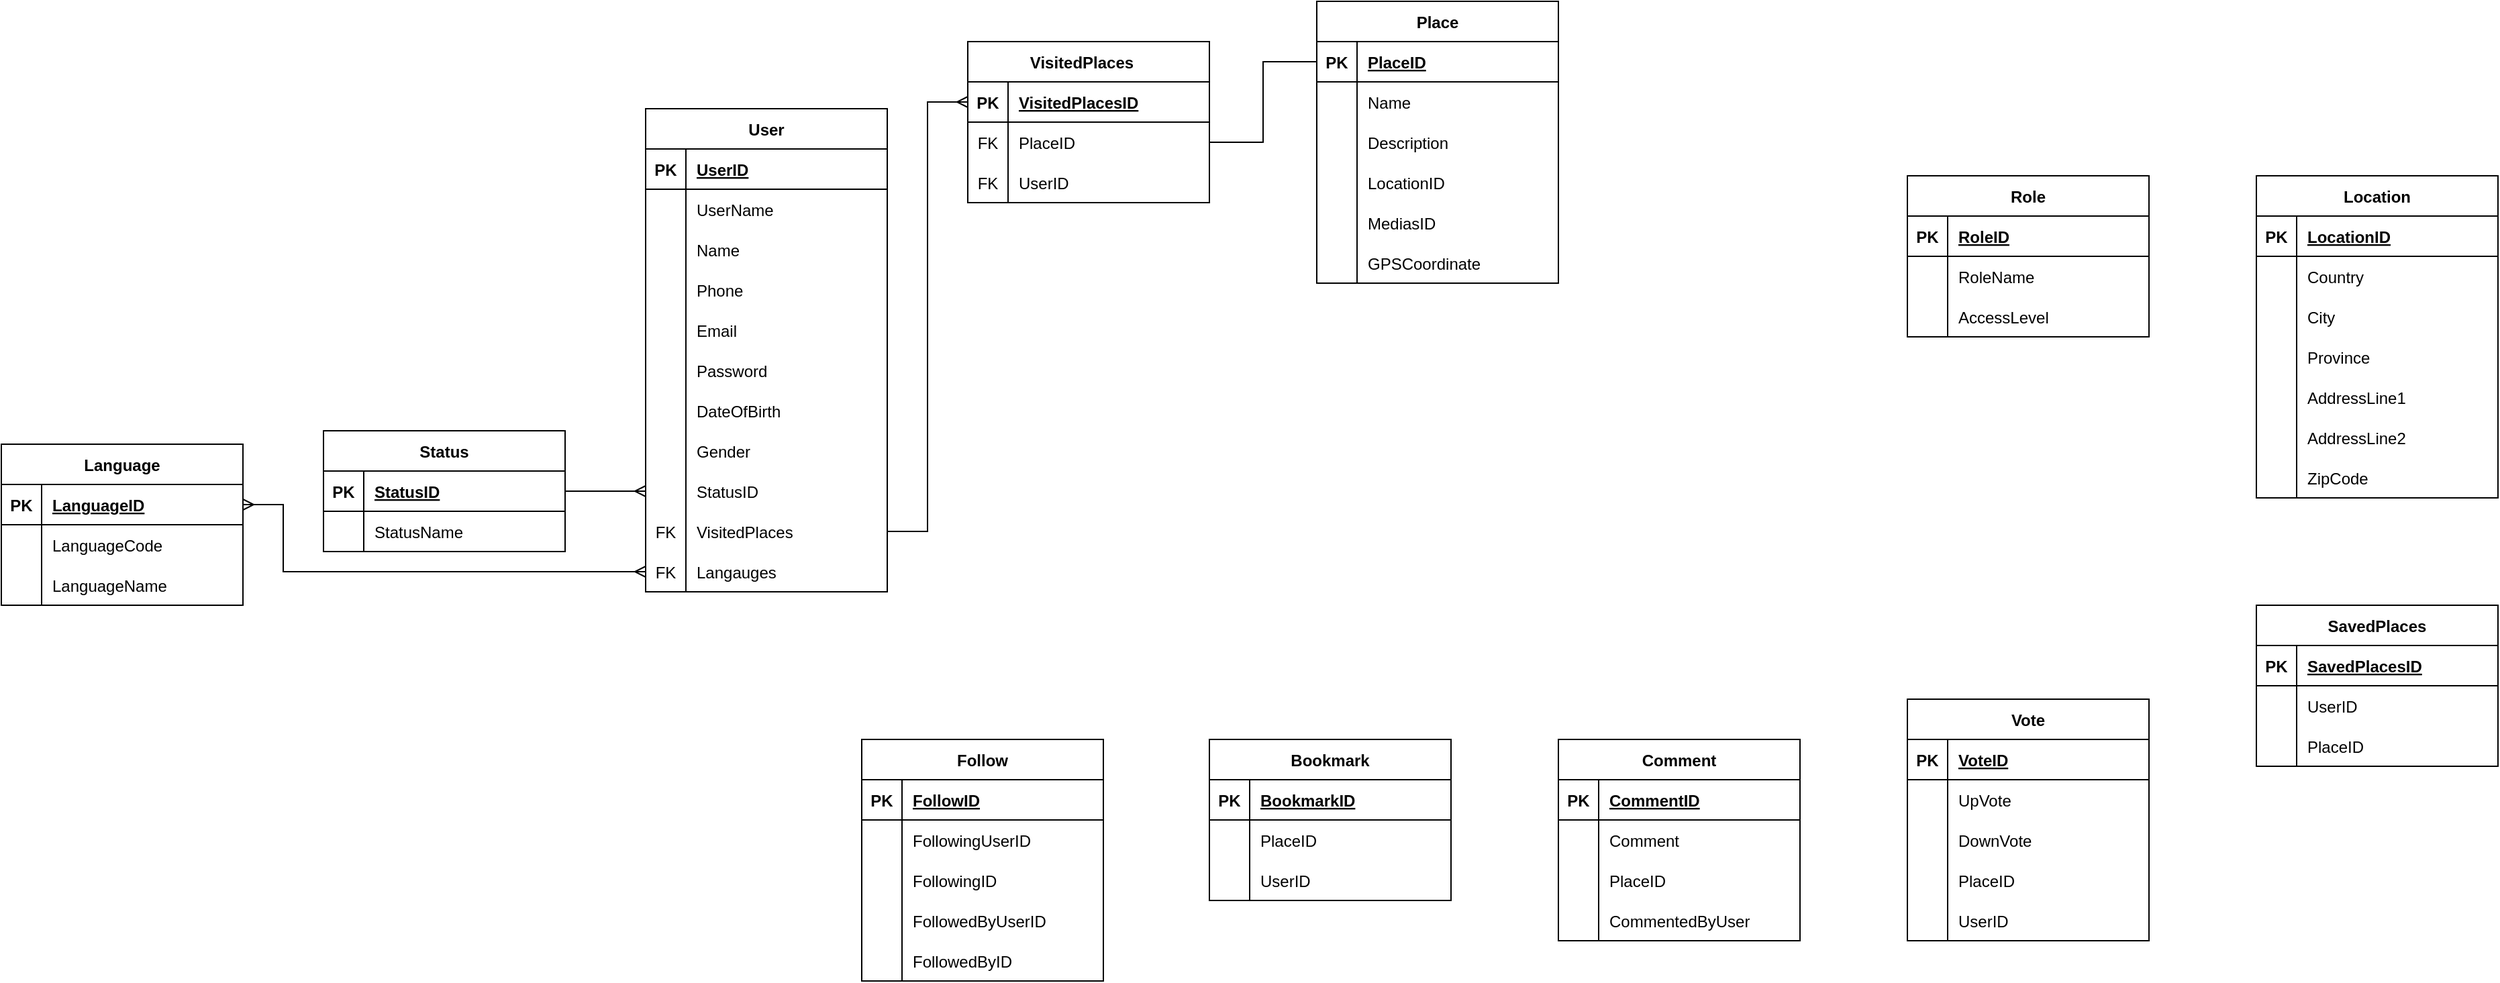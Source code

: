 <mxfile version="20.8.4" type="github">
  <diagram name="Page-1" id="e56a1550-8fbb-45ad-956c-1786394a9013">
    <mxGraphModel dx="2139" dy="560" grid="1" gridSize="10" guides="1" tooltips="1" connect="1" arrows="1" fold="1" page="1" pageScale="1" pageWidth="1100" pageHeight="850" background="none" math="0" shadow="0">
      <root>
        <mxCell id="0" />
        <mxCell id="1" parent="0" />
        <mxCell id="iYzOGzQuecgXjfaDaGVv-1" value="User" style="shape=table;startSize=30;container=1;collapsible=1;childLayout=tableLayout;fixedRows=1;rowLines=0;fontStyle=1;align=center;resizeLast=1;" vertex="1" parent="1">
          <mxGeometry x="-290" y="240" width="180" height="360" as="geometry" />
        </mxCell>
        <mxCell id="iYzOGzQuecgXjfaDaGVv-2" value="" style="shape=tableRow;horizontal=0;startSize=0;swimlaneHead=0;swimlaneBody=0;fillColor=none;collapsible=0;dropTarget=0;points=[[0,0.5],[1,0.5]];portConstraint=eastwest;top=0;left=0;right=0;bottom=1;" vertex="1" parent="iYzOGzQuecgXjfaDaGVv-1">
          <mxGeometry y="30" width="180" height="30" as="geometry" />
        </mxCell>
        <mxCell id="iYzOGzQuecgXjfaDaGVv-3" value="PK" style="shape=partialRectangle;connectable=0;fillColor=none;top=0;left=0;bottom=0;right=0;fontStyle=1;overflow=hidden;" vertex="1" parent="iYzOGzQuecgXjfaDaGVv-2">
          <mxGeometry width="30" height="30" as="geometry">
            <mxRectangle width="30" height="30" as="alternateBounds" />
          </mxGeometry>
        </mxCell>
        <mxCell id="iYzOGzQuecgXjfaDaGVv-4" value="UserID" style="shape=partialRectangle;connectable=0;fillColor=none;top=0;left=0;bottom=0;right=0;align=left;spacingLeft=6;fontStyle=5;overflow=hidden;" vertex="1" parent="iYzOGzQuecgXjfaDaGVv-2">
          <mxGeometry x="30" width="150" height="30" as="geometry">
            <mxRectangle width="150" height="30" as="alternateBounds" />
          </mxGeometry>
        </mxCell>
        <mxCell id="iYzOGzQuecgXjfaDaGVv-5" value="" style="shape=tableRow;horizontal=0;startSize=0;swimlaneHead=0;swimlaneBody=0;fillColor=none;collapsible=0;dropTarget=0;points=[[0,0.5],[1,0.5]];portConstraint=eastwest;top=0;left=0;right=0;bottom=0;" vertex="1" parent="iYzOGzQuecgXjfaDaGVv-1">
          <mxGeometry y="60" width="180" height="30" as="geometry" />
        </mxCell>
        <mxCell id="iYzOGzQuecgXjfaDaGVv-6" value="" style="shape=partialRectangle;connectable=0;fillColor=none;top=0;left=0;bottom=0;right=0;editable=1;overflow=hidden;" vertex="1" parent="iYzOGzQuecgXjfaDaGVv-5">
          <mxGeometry width="30" height="30" as="geometry">
            <mxRectangle width="30" height="30" as="alternateBounds" />
          </mxGeometry>
        </mxCell>
        <mxCell id="iYzOGzQuecgXjfaDaGVv-7" value="UserName" style="shape=partialRectangle;connectable=0;fillColor=none;top=0;left=0;bottom=0;right=0;align=left;spacingLeft=6;overflow=hidden;" vertex="1" parent="iYzOGzQuecgXjfaDaGVv-5">
          <mxGeometry x="30" width="150" height="30" as="geometry">
            <mxRectangle width="150" height="30" as="alternateBounds" />
          </mxGeometry>
        </mxCell>
        <mxCell id="iYzOGzQuecgXjfaDaGVv-8" value="" style="shape=tableRow;horizontal=0;startSize=0;swimlaneHead=0;swimlaneBody=0;fillColor=none;collapsible=0;dropTarget=0;points=[[0,0.5],[1,0.5]];portConstraint=eastwest;top=0;left=0;right=0;bottom=0;" vertex="1" parent="iYzOGzQuecgXjfaDaGVv-1">
          <mxGeometry y="90" width="180" height="30" as="geometry" />
        </mxCell>
        <mxCell id="iYzOGzQuecgXjfaDaGVv-9" value="" style="shape=partialRectangle;connectable=0;fillColor=none;top=0;left=0;bottom=0;right=0;editable=1;overflow=hidden;" vertex="1" parent="iYzOGzQuecgXjfaDaGVv-8">
          <mxGeometry width="30" height="30" as="geometry">
            <mxRectangle width="30" height="30" as="alternateBounds" />
          </mxGeometry>
        </mxCell>
        <mxCell id="iYzOGzQuecgXjfaDaGVv-10" value="Name" style="shape=partialRectangle;connectable=0;fillColor=none;top=0;left=0;bottom=0;right=0;align=left;spacingLeft=6;overflow=hidden;" vertex="1" parent="iYzOGzQuecgXjfaDaGVv-8">
          <mxGeometry x="30" width="150" height="30" as="geometry">
            <mxRectangle width="150" height="30" as="alternateBounds" />
          </mxGeometry>
        </mxCell>
        <mxCell id="iYzOGzQuecgXjfaDaGVv-11" value="" style="shape=tableRow;horizontal=0;startSize=0;swimlaneHead=0;swimlaneBody=0;fillColor=none;collapsible=0;dropTarget=0;points=[[0,0.5],[1,0.5]];portConstraint=eastwest;top=0;left=0;right=0;bottom=0;" vertex="1" parent="iYzOGzQuecgXjfaDaGVv-1">
          <mxGeometry y="120" width="180" height="30" as="geometry" />
        </mxCell>
        <mxCell id="iYzOGzQuecgXjfaDaGVv-12" value="" style="shape=partialRectangle;connectable=0;fillColor=none;top=0;left=0;bottom=0;right=0;editable=1;overflow=hidden;" vertex="1" parent="iYzOGzQuecgXjfaDaGVv-11">
          <mxGeometry width="30" height="30" as="geometry">
            <mxRectangle width="30" height="30" as="alternateBounds" />
          </mxGeometry>
        </mxCell>
        <mxCell id="iYzOGzQuecgXjfaDaGVv-13" value="Phone" style="shape=partialRectangle;connectable=0;fillColor=none;top=0;left=0;bottom=0;right=0;align=left;spacingLeft=6;overflow=hidden;" vertex="1" parent="iYzOGzQuecgXjfaDaGVv-11">
          <mxGeometry x="30" width="150" height="30" as="geometry">
            <mxRectangle width="150" height="30" as="alternateBounds" />
          </mxGeometry>
        </mxCell>
        <mxCell id="iYzOGzQuecgXjfaDaGVv-28" value="" style="shape=tableRow;horizontal=0;startSize=0;swimlaneHead=0;swimlaneBody=0;fillColor=none;collapsible=0;dropTarget=0;points=[[0,0.5],[1,0.5]];portConstraint=eastwest;top=0;left=0;right=0;bottom=0;" vertex="1" parent="iYzOGzQuecgXjfaDaGVv-1">
          <mxGeometry y="150" width="180" height="30" as="geometry" />
        </mxCell>
        <mxCell id="iYzOGzQuecgXjfaDaGVv-29" value="" style="shape=partialRectangle;connectable=0;fillColor=none;top=0;left=0;bottom=0;right=0;editable=1;overflow=hidden;" vertex="1" parent="iYzOGzQuecgXjfaDaGVv-28">
          <mxGeometry width="30" height="30" as="geometry">
            <mxRectangle width="30" height="30" as="alternateBounds" />
          </mxGeometry>
        </mxCell>
        <mxCell id="iYzOGzQuecgXjfaDaGVv-30" value="Email" style="shape=partialRectangle;connectable=0;fillColor=none;top=0;left=0;bottom=0;right=0;align=left;spacingLeft=6;overflow=hidden;" vertex="1" parent="iYzOGzQuecgXjfaDaGVv-28">
          <mxGeometry x="30" width="150" height="30" as="geometry">
            <mxRectangle width="150" height="30" as="alternateBounds" />
          </mxGeometry>
        </mxCell>
        <mxCell id="iYzOGzQuecgXjfaDaGVv-31" value="" style="shape=tableRow;horizontal=0;startSize=0;swimlaneHead=0;swimlaneBody=0;fillColor=none;collapsible=0;dropTarget=0;points=[[0,0.5],[1,0.5]];portConstraint=eastwest;top=0;left=0;right=0;bottom=0;" vertex="1" parent="iYzOGzQuecgXjfaDaGVv-1">
          <mxGeometry y="180" width="180" height="30" as="geometry" />
        </mxCell>
        <mxCell id="iYzOGzQuecgXjfaDaGVv-32" value="" style="shape=partialRectangle;connectable=0;fillColor=none;top=0;left=0;bottom=0;right=0;editable=1;overflow=hidden;" vertex="1" parent="iYzOGzQuecgXjfaDaGVv-31">
          <mxGeometry width="30" height="30" as="geometry">
            <mxRectangle width="30" height="30" as="alternateBounds" />
          </mxGeometry>
        </mxCell>
        <mxCell id="iYzOGzQuecgXjfaDaGVv-33" value="Password" style="shape=partialRectangle;connectable=0;fillColor=none;top=0;left=0;bottom=0;right=0;align=left;spacingLeft=6;overflow=hidden;" vertex="1" parent="iYzOGzQuecgXjfaDaGVv-31">
          <mxGeometry x="30" width="150" height="30" as="geometry">
            <mxRectangle width="150" height="30" as="alternateBounds" />
          </mxGeometry>
        </mxCell>
        <mxCell id="iYzOGzQuecgXjfaDaGVv-34" value="" style="shape=tableRow;horizontal=0;startSize=0;swimlaneHead=0;swimlaneBody=0;fillColor=none;collapsible=0;dropTarget=0;points=[[0,0.5],[1,0.5]];portConstraint=eastwest;top=0;left=0;right=0;bottom=0;" vertex="1" parent="iYzOGzQuecgXjfaDaGVv-1">
          <mxGeometry y="210" width="180" height="30" as="geometry" />
        </mxCell>
        <mxCell id="iYzOGzQuecgXjfaDaGVv-35" value="" style="shape=partialRectangle;connectable=0;fillColor=none;top=0;left=0;bottom=0;right=0;editable=1;overflow=hidden;" vertex="1" parent="iYzOGzQuecgXjfaDaGVv-34">
          <mxGeometry width="30" height="30" as="geometry">
            <mxRectangle width="30" height="30" as="alternateBounds" />
          </mxGeometry>
        </mxCell>
        <mxCell id="iYzOGzQuecgXjfaDaGVv-36" value="DateOfBirth" style="shape=partialRectangle;connectable=0;fillColor=none;top=0;left=0;bottom=0;right=0;align=left;spacingLeft=6;overflow=hidden;" vertex="1" parent="iYzOGzQuecgXjfaDaGVv-34">
          <mxGeometry x="30" width="150" height="30" as="geometry">
            <mxRectangle width="150" height="30" as="alternateBounds" />
          </mxGeometry>
        </mxCell>
        <mxCell id="iYzOGzQuecgXjfaDaGVv-37" value="" style="shape=tableRow;horizontal=0;startSize=0;swimlaneHead=0;swimlaneBody=0;fillColor=none;collapsible=0;dropTarget=0;points=[[0,0.5],[1,0.5]];portConstraint=eastwest;top=0;left=0;right=0;bottom=0;" vertex="1" parent="iYzOGzQuecgXjfaDaGVv-1">
          <mxGeometry y="240" width="180" height="30" as="geometry" />
        </mxCell>
        <mxCell id="iYzOGzQuecgXjfaDaGVv-38" value="" style="shape=partialRectangle;connectable=0;fillColor=none;top=0;left=0;bottom=0;right=0;editable=1;overflow=hidden;" vertex="1" parent="iYzOGzQuecgXjfaDaGVv-37">
          <mxGeometry width="30" height="30" as="geometry">
            <mxRectangle width="30" height="30" as="alternateBounds" />
          </mxGeometry>
        </mxCell>
        <mxCell id="iYzOGzQuecgXjfaDaGVv-39" value="Gender" style="shape=partialRectangle;connectable=0;fillColor=none;top=0;left=0;bottom=0;right=0;align=left;spacingLeft=6;overflow=hidden;" vertex="1" parent="iYzOGzQuecgXjfaDaGVv-37">
          <mxGeometry x="30" width="150" height="30" as="geometry">
            <mxRectangle width="150" height="30" as="alternateBounds" />
          </mxGeometry>
        </mxCell>
        <mxCell id="iYzOGzQuecgXjfaDaGVv-270" value="" style="shape=tableRow;horizontal=0;startSize=0;swimlaneHead=0;swimlaneBody=0;fillColor=none;collapsible=0;dropTarget=0;points=[[0,0.5],[1,0.5]];portConstraint=eastwest;top=0;left=0;right=0;bottom=0;" vertex="1" parent="iYzOGzQuecgXjfaDaGVv-1">
          <mxGeometry y="270" width="180" height="30" as="geometry" />
        </mxCell>
        <mxCell id="iYzOGzQuecgXjfaDaGVv-271" value="" style="shape=partialRectangle;connectable=0;fillColor=none;top=0;left=0;bottom=0;right=0;editable=1;overflow=hidden;" vertex="1" parent="iYzOGzQuecgXjfaDaGVv-270">
          <mxGeometry width="30" height="30" as="geometry">
            <mxRectangle width="30" height="30" as="alternateBounds" />
          </mxGeometry>
        </mxCell>
        <mxCell id="iYzOGzQuecgXjfaDaGVv-272" value="StatusID" style="shape=partialRectangle;connectable=0;fillColor=none;top=0;left=0;bottom=0;right=0;align=left;spacingLeft=6;overflow=hidden;" vertex="1" parent="iYzOGzQuecgXjfaDaGVv-270">
          <mxGeometry x="30" width="150" height="30" as="geometry">
            <mxRectangle width="150" height="30" as="alternateBounds" />
          </mxGeometry>
        </mxCell>
        <mxCell id="iYzOGzQuecgXjfaDaGVv-40" value="" style="shape=tableRow;horizontal=0;startSize=0;swimlaneHead=0;swimlaneBody=0;fillColor=none;collapsible=0;dropTarget=0;points=[[0,0.5],[1,0.5]];portConstraint=eastwest;top=0;left=0;right=0;bottom=0;" vertex="1" parent="iYzOGzQuecgXjfaDaGVv-1">
          <mxGeometry y="300" width="180" height="30" as="geometry" />
        </mxCell>
        <mxCell id="iYzOGzQuecgXjfaDaGVv-41" value="FK" style="shape=partialRectangle;connectable=0;fillColor=none;top=0;left=0;bottom=0;right=0;editable=1;overflow=hidden;" vertex="1" parent="iYzOGzQuecgXjfaDaGVv-40">
          <mxGeometry width="30" height="30" as="geometry">
            <mxRectangle width="30" height="30" as="alternateBounds" />
          </mxGeometry>
        </mxCell>
        <mxCell id="iYzOGzQuecgXjfaDaGVv-42" value="VisitedPlaces    " style="shape=partialRectangle;connectable=0;fillColor=none;top=0;left=0;bottom=0;right=0;align=left;spacingLeft=6;overflow=hidden;" vertex="1" parent="iYzOGzQuecgXjfaDaGVv-40">
          <mxGeometry x="30" width="150" height="30" as="geometry">
            <mxRectangle width="150" height="30" as="alternateBounds" />
          </mxGeometry>
        </mxCell>
        <mxCell id="iYzOGzQuecgXjfaDaGVv-43" value="" style="shape=tableRow;horizontal=0;startSize=0;swimlaneHead=0;swimlaneBody=0;fillColor=none;collapsible=0;dropTarget=0;points=[[0,0.5],[1,0.5]];portConstraint=eastwest;top=0;left=0;right=0;bottom=0;" vertex="1" parent="iYzOGzQuecgXjfaDaGVv-1">
          <mxGeometry y="330" width="180" height="30" as="geometry" />
        </mxCell>
        <mxCell id="iYzOGzQuecgXjfaDaGVv-44" value="FK" style="shape=partialRectangle;connectable=0;fillColor=none;top=0;left=0;bottom=0;right=0;editable=1;overflow=hidden;" vertex="1" parent="iYzOGzQuecgXjfaDaGVv-43">
          <mxGeometry width="30" height="30" as="geometry">
            <mxRectangle width="30" height="30" as="alternateBounds" />
          </mxGeometry>
        </mxCell>
        <mxCell id="iYzOGzQuecgXjfaDaGVv-45" value="Langauges" style="shape=partialRectangle;connectable=0;fillColor=none;top=0;left=0;bottom=0;right=0;align=left;spacingLeft=6;overflow=hidden;" vertex="1" parent="iYzOGzQuecgXjfaDaGVv-43">
          <mxGeometry x="30" width="150" height="30" as="geometry">
            <mxRectangle width="150" height="30" as="alternateBounds" />
          </mxGeometry>
        </mxCell>
        <mxCell id="iYzOGzQuecgXjfaDaGVv-52" value="Place" style="shape=table;startSize=30;container=1;collapsible=1;childLayout=tableLayout;fixedRows=1;rowLines=0;fontStyle=1;align=center;resizeLast=1;" vertex="1" parent="1">
          <mxGeometry x="210" y="160" width="180" height="210" as="geometry" />
        </mxCell>
        <mxCell id="iYzOGzQuecgXjfaDaGVv-53" value="" style="shape=tableRow;horizontal=0;startSize=0;swimlaneHead=0;swimlaneBody=0;fillColor=none;collapsible=0;dropTarget=0;points=[[0,0.5],[1,0.5]];portConstraint=eastwest;top=0;left=0;right=0;bottom=1;" vertex="1" parent="iYzOGzQuecgXjfaDaGVv-52">
          <mxGeometry y="30" width="180" height="30" as="geometry" />
        </mxCell>
        <mxCell id="iYzOGzQuecgXjfaDaGVv-54" value="PK" style="shape=partialRectangle;connectable=0;fillColor=none;top=0;left=0;bottom=0;right=0;fontStyle=1;overflow=hidden;" vertex="1" parent="iYzOGzQuecgXjfaDaGVv-53">
          <mxGeometry width="30" height="30" as="geometry">
            <mxRectangle width="30" height="30" as="alternateBounds" />
          </mxGeometry>
        </mxCell>
        <mxCell id="iYzOGzQuecgXjfaDaGVv-55" value="PlaceID" style="shape=partialRectangle;connectable=0;fillColor=none;top=0;left=0;bottom=0;right=0;align=left;spacingLeft=6;fontStyle=5;overflow=hidden;" vertex="1" parent="iYzOGzQuecgXjfaDaGVv-53">
          <mxGeometry x="30" width="150" height="30" as="geometry">
            <mxRectangle width="150" height="30" as="alternateBounds" />
          </mxGeometry>
        </mxCell>
        <mxCell id="iYzOGzQuecgXjfaDaGVv-56" value="" style="shape=tableRow;horizontal=0;startSize=0;swimlaneHead=0;swimlaneBody=0;fillColor=none;collapsible=0;dropTarget=0;points=[[0,0.5],[1,0.5]];portConstraint=eastwest;top=0;left=0;right=0;bottom=0;" vertex="1" parent="iYzOGzQuecgXjfaDaGVv-52">
          <mxGeometry y="60" width="180" height="30" as="geometry" />
        </mxCell>
        <mxCell id="iYzOGzQuecgXjfaDaGVv-57" value="" style="shape=partialRectangle;connectable=0;fillColor=none;top=0;left=0;bottom=0;right=0;editable=1;overflow=hidden;" vertex="1" parent="iYzOGzQuecgXjfaDaGVv-56">
          <mxGeometry width="30" height="30" as="geometry">
            <mxRectangle width="30" height="30" as="alternateBounds" />
          </mxGeometry>
        </mxCell>
        <mxCell id="iYzOGzQuecgXjfaDaGVv-58" value="Name" style="shape=partialRectangle;connectable=0;fillColor=none;top=0;left=0;bottom=0;right=0;align=left;spacingLeft=6;overflow=hidden;" vertex="1" parent="iYzOGzQuecgXjfaDaGVv-56">
          <mxGeometry x="30" width="150" height="30" as="geometry">
            <mxRectangle width="150" height="30" as="alternateBounds" />
          </mxGeometry>
        </mxCell>
        <mxCell id="iYzOGzQuecgXjfaDaGVv-59" value="" style="shape=tableRow;horizontal=0;startSize=0;swimlaneHead=0;swimlaneBody=0;fillColor=none;collapsible=0;dropTarget=0;points=[[0,0.5],[1,0.5]];portConstraint=eastwest;top=0;left=0;right=0;bottom=0;" vertex="1" parent="iYzOGzQuecgXjfaDaGVv-52">
          <mxGeometry y="90" width="180" height="30" as="geometry" />
        </mxCell>
        <mxCell id="iYzOGzQuecgXjfaDaGVv-60" value="" style="shape=partialRectangle;connectable=0;fillColor=none;top=0;left=0;bottom=0;right=0;editable=1;overflow=hidden;" vertex="1" parent="iYzOGzQuecgXjfaDaGVv-59">
          <mxGeometry width="30" height="30" as="geometry">
            <mxRectangle width="30" height="30" as="alternateBounds" />
          </mxGeometry>
        </mxCell>
        <mxCell id="iYzOGzQuecgXjfaDaGVv-61" value="Description" style="shape=partialRectangle;connectable=0;fillColor=none;top=0;left=0;bottom=0;right=0;align=left;spacingLeft=6;overflow=hidden;" vertex="1" parent="iYzOGzQuecgXjfaDaGVv-59">
          <mxGeometry x="30" width="150" height="30" as="geometry">
            <mxRectangle width="150" height="30" as="alternateBounds" />
          </mxGeometry>
        </mxCell>
        <mxCell id="iYzOGzQuecgXjfaDaGVv-62" value="" style="shape=tableRow;horizontal=0;startSize=0;swimlaneHead=0;swimlaneBody=0;fillColor=none;collapsible=0;dropTarget=0;points=[[0,0.5],[1,0.5]];portConstraint=eastwest;top=0;left=0;right=0;bottom=0;" vertex="1" parent="iYzOGzQuecgXjfaDaGVv-52">
          <mxGeometry y="120" width="180" height="30" as="geometry" />
        </mxCell>
        <mxCell id="iYzOGzQuecgXjfaDaGVv-63" value="" style="shape=partialRectangle;connectable=0;fillColor=none;top=0;left=0;bottom=0;right=0;editable=1;overflow=hidden;" vertex="1" parent="iYzOGzQuecgXjfaDaGVv-62">
          <mxGeometry width="30" height="30" as="geometry">
            <mxRectangle width="30" height="30" as="alternateBounds" />
          </mxGeometry>
        </mxCell>
        <mxCell id="iYzOGzQuecgXjfaDaGVv-64" value="LocationID" style="shape=partialRectangle;connectable=0;fillColor=none;top=0;left=0;bottom=0;right=0;align=left;spacingLeft=6;overflow=hidden;" vertex="1" parent="iYzOGzQuecgXjfaDaGVv-62">
          <mxGeometry x="30" width="150" height="30" as="geometry">
            <mxRectangle width="150" height="30" as="alternateBounds" />
          </mxGeometry>
        </mxCell>
        <mxCell id="iYzOGzQuecgXjfaDaGVv-65" value="" style="shape=tableRow;horizontal=0;startSize=0;swimlaneHead=0;swimlaneBody=0;fillColor=none;collapsible=0;dropTarget=0;points=[[0,0.5],[1,0.5]];portConstraint=eastwest;top=0;left=0;right=0;bottom=0;" vertex="1" parent="iYzOGzQuecgXjfaDaGVv-52">
          <mxGeometry y="150" width="180" height="30" as="geometry" />
        </mxCell>
        <mxCell id="iYzOGzQuecgXjfaDaGVv-66" value="" style="shape=partialRectangle;connectable=0;fillColor=none;top=0;left=0;bottom=0;right=0;editable=1;overflow=hidden;" vertex="1" parent="iYzOGzQuecgXjfaDaGVv-65">
          <mxGeometry width="30" height="30" as="geometry">
            <mxRectangle width="30" height="30" as="alternateBounds" />
          </mxGeometry>
        </mxCell>
        <mxCell id="iYzOGzQuecgXjfaDaGVv-67" value="MediasID" style="shape=partialRectangle;connectable=0;fillColor=none;top=0;left=0;bottom=0;right=0;align=left;spacingLeft=6;overflow=hidden;" vertex="1" parent="iYzOGzQuecgXjfaDaGVv-65">
          <mxGeometry x="30" width="150" height="30" as="geometry">
            <mxRectangle width="150" height="30" as="alternateBounds" />
          </mxGeometry>
        </mxCell>
        <mxCell id="iYzOGzQuecgXjfaDaGVv-127" value="" style="shape=tableRow;horizontal=0;startSize=0;swimlaneHead=0;swimlaneBody=0;fillColor=none;collapsible=0;dropTarget=0;points=[[0,0.5],[1,0.5]];portConstraint=eastwest;top=0;left=0;right=0;bottom=0;" vertex="1" parent="iYzOGzQuecgXjfaDaGVv-52">
          <mxGeometry y="180" width="180" height="30" as="geometry" />
        </mxCell>
        <mxCell id="iYzOGzQuecgXjfaDaGVv-128" value="" style="shape=partialRectangle;connectable=0;fillColor=none;top=0;left=0;bottom=0;right=0;editable=1;overflow=hidden;" vertex="1" parent="iYzOGzQuecgXjfaDaGVv-127">
          <mxGeometry width="30" height="30" as="geometry">
            <mxRectangle width="30" height="30" as="alternateBounds" />
          </mxGeometry>
        </mxCell>
        <mxCell id="iYzOGzQuecgXjfaDaGVv-129" value="GPSCoordinate" style="shape=partialRectangle;connectable=0;fillColor=none;top=0;left=0;bottom=0;right=0;align=left;spacingLeft=6;overflow=hidden;" vertex="1" parent="iYzOGzQuecgXjfaDaGVv-127">
          <mxGeometry x="30" width="150" height="30" as="geometry">
            <mxRectangle width="150" height="30" as="alternateBounds" />
          </mxGeometry>
        </mxCell>
        <mxCell id="iYzOGzQuecgXjfaDaGVv-89" value="Role" style="shape=table;startSize=30;container=1;collapsible=1;childLayout=tableLayout;fixedRows=1;rowLines=0;fontStyle=1;align=center;resizeLast=1;" vertex="1" parent="1">
          <mxGeometry x="650" y="290" width="180" height="120" as="geometry" />
        </mxCell>
        <mxCell id="iYzOGzQuecgXjfaDaGVv-90" value="" style="shape=tableRow;horizontal=0;startSize=0;swimlaneHead=0;swimlaneBody=0;fillColor=none;collapsible=0;dropTarget=0;points=[[0,0.5],[1,0.5]];portConstraint=eastwest;top=0;left=0;right=0;bottom=1;" vertex="1" parent="iYzOGzQuecgXjfaDaGVv-89">
          <mxGeometry y="30" width="180" height="30" as="geometry" />
        </mxCell>
        <mxCell id="iYzOGzQuecgXjfaDaGVv-91" value="PK" style="shape=partialRectangle;connectable=0;fillColor=none;top=0;left=0;bottom=0;right=0;fontStyle=1;overflow=hidden;" vertex="1" parent="iYzOGzQuecgXjfaDaGVv-90">
          <mxGeometry width="30" height="30" as="geometry">
            <mxRectangle width="30" height="30" as="alternateBounds" />
          </mxGeometry>
        </mxCell>
        <mxCell id="iYzOGzQuecgXjfaDaGVv-92" value="RoleID" style="shape=partialRectangle;connectable=0;fillColor=none;top=0;left=0;bottom=0;right=0;align=left;spacingLeft=6;fontStyle=5;overflow=hidden;" vertex="1" parent="iYzOGzQuecgXjfaDaGVv-90">
          <mxGeometry x="30" width="150" height="30" as="geometry">
            <mxRectangle width="150" height="30" as="alternateBounds" />
          </mxGeometry>
        </mxCell>
        <mxCell id="iYzOGzQuecgXjfaDaGVv-93" value="" style="shape=tableRow;horizontal=0;startSize=0;swimlaneHead=0;swimlaneBody=0;fillColor=none;collapsible=0;dropTarget=0;points=[[0,0.5],[1,0.5]];portConstraint=eastwest;top=0;left=0;right=0;bottom=0;" vertex="1" parent="iYzOGzQuecgXjfaDaGVv-89">
          <mxGeometry y="60" width="180" height="30" as="geometry" />
        </mxCell>
        <mxCell id="iYzOGzQuecgXjfaDaGVv-94" value="" style="shape=partialRectangle;connectable=0;fillColor=none;top=0;left=0;bottom=0;right=0;editable=1;overflow=hidden;" vertex="1" parent="iYzOGzQuecgXjfaDaGVv-93">
          <mxGeometry width="30" height="30" as="geometry">
            <mxRectangle width="30" height="30" as="alternateBounds" />
          </mxGeometry>
        </mxCell>
        <mxCell id="iYzOGzQuecgXjfaDaGVv-95" value="RoleName" style="shape=partialRectangle;connectable=0;fillColor=none;top=0;left=0;bottom=0;right=0;align=left;spacingLeft=6;overflow=hidden;" vertex="1" parent="iYzOGzQuecgXjfaDaGVv-93">
          <mxGeometry x="30" width="150" height="30" as="geometry">
            <mxRectangle width="150" height="30" as="alternateBounds" />
          </mxGeometry>
        </mxCell>
        <mxCell id="iYzOGzQuecgXjfaDaGVv-96" value="" style="shape=tableRow;horizontal=0;startSize=0;swimlaneHead=0;swimlaneBody=0;fillColor=none;collapsible=0;dropTarget=0;points=[[0,0.5],[1,0.5]];portConstraint=eastwest;top=0;left=0;right=0;bottom=0;" vertex="1" parent="iYzOGzQuecgXjfaDaGVv-89">
          <mxGeometry y="90" width="180" height="30" as="geometry" />
        </mxCell>
        <mxCell id="iYzOGzQuecgXjfaDaGVv-97" value="" style="shape=partialRectangle;connectable=0;fillColor=none;top=0;left=0;bottom=0;right=0;editable=1;overflow=hidden;" vertex="1" parent="iYzOGzQuecgXjfaDaGVv-96">
          <mxGeometry width="30" height="30" as="geometry">
            <mxRectangle width="30" height="30" as="alternateBounds" />
          </mxGeometry>
        </mxCell>
        <mxCell id="iYzOGzQuecgXjfaDaGVv-98" value="AccessLevel" style="shape=partialRectangle;connectable=0;fillColor=none;top=0;left=0;bottom=0;right=0;align=left;spacingLeft=6;overflow=hidden;" vertex="1" parent="iYzOGzQuecgXjfaDaGVv-96">
          <mxGeometry x="30" width="150" height="30" as="geometry">
            <mxRectangle width="150" height="30" as="alternateBounds" />
          </mxGeometry>
        </mxCell>
        <mxCell id="iYzOGzQuecgXjfaDaGVv-106" value="Language" style="shape=table;startSize=30;container=1;collapsible=1;childLayout=tableLayout;fixedRows=1;rowLines=0;fontStyle=1;align=center;resizeLast=1;" vertex="1" parent="1">
          <mxGeometry x="-770" y="490" width="180" height="120" as="geometry" />
        </mxCell>
        <mxCell id="iYzOGzQuecgXjfaDaGVv-107" value="" style="shape=tableRow;horizontal=0;startSize=0;swimlaneHead=0;swimlaneBody=0;fillColor=none;collapsible=0;dropTarget=0;points=[[0,0.5],[1,0.5]];portConstraint=eastwest;top=0;left=0;right=0;bottom=1;" vertex="1" parent="iYzOGzQuecgXjfaDaGVv-106">
          <mxGeometry y="30" width="180" height="30" as="geometry" />
        </mxCell>
        <mxCell id="iYzOGzQuecgXjfaDaGVv-108" value="PK" style="shape=partialRectangle;connectable=0;fillColor=none;top=0;left=0;bottom=0;right=0;fontStyle=1;overflow=hidden;" vertex="1" parent="iYzOGzQuecgXjfaDaGVv-107">
          <mxGeometry width="30" height="30" as="geometry">
            <mxRectangle width="30" height="30" as="alternateBounds" />
          </mxGeometry>
        </mxCell>
        <mxCell id="iYzOGzQuecgXjfaDaGVv-109" value="LanguageID" style="shape=partialRectangle;connectable=0;fillColor=none;top=0;left=0;bottom=0;right=0;align=left;spacingLeft=6;fontStyle=5;overflow=hidden;" vertex="1" parent="iYzOGzQuecgXjfaDaGVv-107">
          <mxGeometry x="30" width="150" height="30" as="geometry">
            <mxRectangle width="150" height="30" as="alternateBounds" />
          </mxGeometry>
        </mxCell>
        <mxCell id="iYzOGzQuecgXjfaDaGVv-110" value="" style="shape=tableRow;horizontal=0;startSize=0;swimlaneHead=0;swimlaneBody=0;fillColor=none;collapsible=0;dropTarget=0;points=[[0,0.5],[1,0.5]];portConstraint=eastwest;top=0;left=0;right=0;bottom=0;" vertex="1" parent="iYzOGzQuecgXjfaDaGVv-106">
          <mxGeometry y="60" width="180" height="30" as="geometry" />
        </mxCell>
        <mxCell id="iYzOGzQuecgXjfaDaGVv-111" value="" style="shape=partialRectangle;connectable=0;fillColor=none;top=0;left=0;bottom=0;right=0;editable=1;overflow=hidden;" vertex="1" parent="iYzOGzQuecgXjfaDaGVv-110">
          <mxGeometry width="30" height="30" as="geometry">
            <mxRectangle width="30" height="30" as="alternateBounds" />
          </mxGeometry>
        </mxCell>
        <mxCell id="iYzOGzQuecgXjfaDaGVv-112" value="LanguageCode" style="shape=partialRectangle;connectable=0;fillColor=none;top=0;left=0;bottom=0;right=0;align=left;spacingLeft=6;overflow=hidden;" vertex="1" parent="iYzOGzQuecgXjfaDaGVv-110">
          <mxGeometry x="30" width="150" height="30" as="geometry">
            <mxRectangle width="150" height="30" as="alternateBounds" />
          </mxGeometry>
        </mxCell>
        <mxCell id="iYzOGzQuecgXjfaDaGVv-113" value="" style="shape=tableRow;horizontal=0;startSize=0;swimlaneHead=0;swimlaneBody=0;fillColor=none;collapsible=0;dropTarget=0;points=[[0,0.5],[1,0.5]];portConstraint=eastwest;top=0;left=0;right=0;bottom=0;" vertex="1" parent="iYzOGzQuecgXjfaDaGVv-106">
          <mxGeometry y="90" width="180" height="30" as="geometry" />
        </mxCell>
        <mxCell id="iYzOGzQuecgXjfaDaGVv-114" value="" style="shape=partialRectangle;connectable=0;fillColor=none;top=0;left=0;bottom=0;right=0;editable=1;overflow=hidden;" vertex="1" parent="iYzOGzQuecgXjfaDaGVv-113">
          <mxGeometry width="30" height="30" as="geometry">
            <mxRectangle width="30" height="30" as="alternateBounds" />
          </mxGeometry>
        </mxCell>
        <mxCell id="iYzOGzQuecgXjfaDaGVv-115" value="LanguageName" style="shape=partialRectangle;connectable=0;fillColor=none;top=0;left=0;bottom=0;right=0;align=left;spacingLeft=6;overflow=hidden;" vertex="1" parent="iYzOGzQuecgXjfaDaGVv-113">
          <mxGeometry x="30" width="150" height="30" as="geometry">
            <mxRectangle width="150" height="30" as="alternateBounds" />
          </mxGeometry>
        </mxCell>
        <mxCell id="iYzOGzQuecgXjfaDaGVv-117" value="Status" style="shape=table;startSize=30;container=1;collapsible=1;childLayout=tableLayout;fixedRows=1;rowLines=0;fontStyle=1;align=center;resizeLast=1;" vertex="1" parent="1">
          <mxGeometry x="-530" y="480" width="180" height="90" as="geometry" />
        </mxCell>
        <mxCell id="iYzOGzQuecgXjfaDaGVv-118" value="" style="shape=tableRow;horizontal=0;startSize=0;swimlaneHead=0;swimlaneBody=0;fillColor=none;collapsible=0;dropTarget=0;points=[[0,0.5],[1,0.5]];portConstraint=eastwest;top=0;left=0;right=0;bottom=1;" vertex="1" parent="iYzOGzQuecgXjfaDaGVv-117">
          <mxGeometry y="30" width="180" height="30" as="geometry" />
        </mxCell>
        <mxCell id="iYzOGzQuecgXjfaDaGVv-119" value="PK" style="shape=partialRectangle;connectable=0;fillColor=none;top=0;left=0;bottom=0;right=0;fontStyle=1;overflow=hidden;" vertex="1" parent="iYzOGzQuecgXjfaDaGVv-118">
          <mxGeometry width="30" height="30" as="geometry">
            <mxRectangle width="30" height="30" as="alternateBounds" />
          </mxGeometry>
        </mxCell>
        <mxCell id="iYzOGzQuecgXjfaDaGVv-120" value="StatusID" style="shape=partialRectangle;connectable=0;fillColor=none;top=0;left=0;bottom=0;right=0;align=left;spacingLeft=6;fontStyle=5;overflow=hidden;" vertex="1" parent="iYzOGzQuecgXjfaDaGVv-118">
          <mxGeometry x="30" width="150" height="30" as="geometry">
            <mxRectangle width="150" height="30" as="alternateBounds" />
          </mxGeometry>
        </mxCell>
        <mxCell id="iYzOGzQuecgXjfaDaGVv-121" value="" style="shape=tableRow;horizontal=0;startSize=0;swimlaneHead=0;swimlaneBody=0;fillColor=none;collapsible=0;dropTarget=0;points=[[0,0.5],[1,0.5]];portConstraint=eastwest;top=0;left=0;right=0;bottom=0;" vertex="1" parent="iYzOGzQuecgXjfaDaGVv-117">
          <mxGeometry y="60" width="180" height="30" as="geometry" />
        </mxCell>
        <mxCell id="iYzOGzQuecgXjfaDaGVv-122" value="" style="shape=partialRectangle;connectable=0;fillColor=none;top=0;left=0;bottom=0;right=0;editable=1;overflow=hidden;" vertex="1" parent="iYzOGzQuecgXjfaDaGVv-121">
          <mxGeometry width="30" height="30" as="geometry">
            <mxRectangle width="30" height="30" as="alternateBounds" />
          </mxGeometry>
        </mxCell>
        <mxCell id="iYzOGzQuecgXjfaDaGVv-123" value="StatusName" style="shape=partialRectangle;connectable=0;fillColor=none;top=0;left=0;bottom=0;right=0;align=left;spacingLeft=6;overflow=hidden;" vertex="1" parent="iYzOGzQuecgXjfaDaGVv-121">
          <mxGeometry x="30" width="150" height="30" as="geometry">
            <mxRectangle width="150" height="30" as="alternateBounds" />
          </mxGeometry>
        </mxCell>
        <mxCell id="iYzOGzQuecgXjfaDaGVv-130" value="Location" style="shape=table;startSize=30;container=1;collapsible=1;childLayout=tableLayout;fixedRows=1;rowLines=0;fontStyle=1;align=center;resizeLast=1;" vertex="1" parent="1">
          <mxGeometry x="910" y="290" width="180" height="240" as="geometry" />
        </mxCell>
        <mxCell id="iYzOGzQuecgXjfaDaGVv-131" value="" style="shape=tableRow;horizontal=0;startSize=0;swimlaneHead=0;swimlaneBody=0;fillColor=none;collapsible=0;dropTarget=0;points=[[0,0.5],[1,0.5]];portConstraint=eastwest;top=0;left=0;right=0;bottom=1;" vertex="1" parent="iYzOGzQuecgXjfaDaGVv-130">
          <mxGeometry y="30" width="180" height="30" as="geometry" />
        </mxCell>
        <mxCell id="iYzOGzQuecgXjfaDaGVv-132" value="PK" style="shape=partialRectangle;connectable=0;fillColor=none;top=0;left=0;bottom=0;right=0;fontStyle=1;overflow=hidden;" vertex="1" parent="iYzOGzQuecgXjfaDaGVv-131">
          <mxGeometry width="30" height="30" as="geometry">
            <mxRectangle width="30" height="30" as="alternateBounds" />
          </mxGeometry>
        </mxCell>
        <mxCell id="iYzOGzQuecgXjfaDaGVv-133" value="LocationID" style="shape=partialRectangle;connectable=0;fillColor=none;top=0;left=0;bottom=0;right=0;align=left;spacingLeft=6;fontStyle=5;overflow=hidden;" vertex="1" parent="iYzOGzQuecgXjfaDaGVv-131">
          <mxGeometry x="30" width="150" height="30" as="geometry">
            <mxRectangle width="150" height="30" as="alternateBounds" />
          </mxGeometry>
        </mxCell>
        <mxCell id="iYzOGzQuecgXjfaDaGVv-134" value="" style="shape=tableRow;horizontal=0;startSize=0;swimlaneHead=0;swimlaneBody=0;fillColor=none;collapsible=0;dropTarget=0;points=[[0,0.5],[1,0.5]];portConstraint=eastwest;top=0;left=0;right=0;bottom=0;" vertex="1" parent="iYzOGzQuecgXjfaDaGVv-130">
          <mxGeometry y="60" width="180" height="30" as="geometry" />
        </mxCell>
        <mxCell id="iYzOGzQuecgXjfaDaGVv-135" value="" style="shape=partialRectangle;connectable=0;fillColor=none;top=0;left=0;bottom=0;right=0;editable=1;overflow=hidden;" vertex="1" parent="iYzOGzQuecgXjfaDaGVv-134">
          <mxGeometry width="30" height="30" as="geometry">
            <mxRectangle width="30" height="30" as="alternateBounds" />
          </mxGeometry>
        </mxCell>
        <mxCell id="iYzOGzQuecgXjfaDaGVv-136" value="Country" style="shape=partialRectangle;connectable=0;fillColor=none;top=0;left=0;bottom=0;right=0;align=left;spacingLeft=6;overflow=hidden;" vertex="1" parent="iYzOGzQuecgXjfaDaGVv-134">
          <mxGeometry x="30" width="150" height="30" as="geometry">
            <mxRectangle width="150" height="30" as="alternateBounds" />
          </mxGeometry>
        </mxCell>
        <mxCell id="iYzOGzQuecgXjfaDaGVv-137" value="" style="shape=tableRow;horizontal=0;startSize=0;swimlaneHead=0;swimlaneBody=0;fillColor=none;collapsible=0;dropTarget=0;points=[[0,0.5],[1,0.5]];portConstraint=eastwest;top=0;left=0;right=0;bottom=0;" vertex="1" parent="iYzOGzQuecgXjfaDaGVv-130">
          <mxGeometry y="90" width="180" height="30" as="geometry" />
        </mxCell>
        <mxCell id="iYzOGzQuecgXjfaDaGVv-138" value="" style="shape=partialRectangle;connectable=0;fillColor=none;top=0;left=0;bottom=0;right=0;editable=1;overflow=hidden;" vertex="1" parent="iYzOGzQuecgXjfaDaGVv-137">
          <mxGeometry width="30" height="30" as="geometry">
            <mxRectangle width="30" height="30" as="alternateBounds" />
          </mxGeometry>
        </mxCell>
        <mxCell id="iYzOGzQuecgXjfaDaGVv-139" value="City" style="shape=partialRectangle;connectable=0;fillColor=none;top=0;left=0;bottom=0;right=0;align=left;spacingLeft=6;overflow=hidden;" vertex="1" parent="iYzOGzQuecgXjfaDaGVv-137">
          <mxGeometry x="30" width="150" height="30" as="geometry">
            <mxRectangle width="150" height="30" as="alternateBounds" />
          </mxGeometry>
        </mxCell>
        <mxCell id="iYzOGzQuecgXjfaDaGVv-141" value="" style="shape=tableRow;horizontal=0;startSize=0;swimlaneHead=0;swimlaneBody=0;fillColor=none;collapsible=0;dropTarget=0;points=[[0,0.5],[1,0.5]];portConstraint=eastwest;top=0;left=0;right=0;bottom=0;" vertex="1" parent="iYzOGzQuecgXjfaDaGVv-130">
          <mxGeometry y="120" width="180" height="30" as="geometry" />
        </mxCell>
        <mxCell id="iYzOGzQuecgXjfaDaGVv-142" value="" style="shape=partialRectangle;connectable=0;fillColor=none;top=0;left=0;bottom=0;right=0;editable=1;overflow=hidden;" vertex="1" parent="iYzOGzQuecgXjfaDaGVv-141">
          <mxGeometry width="30" height="30" as="geometry">
            <mxRectangle width="30" height="30" as="alternateBounds" />
          </mxGeometry>
        </mxCell>
        <mxCell id="iYzOGzQuecgXjfaDaGVv-143" value="Province" style="shape=partialRectangle;connectable=0;fillColor=none;top=0;left=0;bottom=0;right=0;align=left;spacingLeft=6;overflow=hidden;" vertex="1" parent="iYzOGzQuecgXjfaDaGVv-141">
          <mxGeometry x="30" width="150" height="30" as="geometry">
            <mxRectangle width="150" height="30" as="alternateBounds" />
          </mxGeometry>
        </mxCell>
        <mxCell id="iYzOGzQuecgXjfaDaGVv-147" value="" style="shape=tableRow;horizontal=0;startSize=0;swimlaneHead=0;swimlaneBody=0;fillColor=none;collapsible=0;dropTarget=0;points=[[0,0.5],[1,0.5]];portConstraint=eastwest;top=0;left=0;right=0;bottom=0;" vertex="1" parent="iYzOGzQuecgXjfaDaGVv-130">
          <mxGeometry y="150" width="180" height="30" as="geometry" />
        </mxCell>
        <mxCell id="iYzOGzQuecgXjfaDaGVv-148" value="" style="shape=partialRectangle;connectable=0;fillColor=none;top=0;left=0;bottom=0;right=0;editable=1;overflow=hidden;" vertex="1" parent="iYzOGzQuecgXjfaDaGVv-147">
          <mxGeometry width="30" height="30" as="geometry">
            <mxRectangle width="30" height="30" as="alternateBounds" />
          </mxGeometry>
        </mxCell>
        <mxCell id="iYzOGzQuecgXjfaDaGVv-149" value="AddressLine1" style="shape=partialRectangle;connectable=0;fillColor=none;top=0;left=0;bottom=0;right=0;align=left;spacingLeft=6;overflow=hidden;" vertex="1" parent="iYzOGzQuecgXjfaDaGVv-147">
          <mxGeometry x="30" width="150" height="30" as="geometry">
            <mxRectangle width="150" height="30" as="alternateBounds" />
          </mxGeometry>
        </mxCell>
        <mxCell id="iYzOGzQuecgXjfaDaGVv-150" value="" style="shape=tableRow;horizontal=0;startSize=0;swimlaneHead=0;swimlaneBody=0;fillColor=none;collapsible=0;dropTarget=0;points=[[0,0.5],[1,0.5]];portConstraint=eastwest;top=0;left=0;right=0;bottom=0;" vertex="1" parent="iYzOGzQuecgXjfaDaGVv-130">
          <mxGeometry y="180" width="180" height="30" as="geometry" />
        </mxCell>
        <mxCell id="iYzOGzQuecgXjfaDaGVv-151" value="" style="shape=partialRectangle;connectable=0;fillColor=none;top=0;left=0;bottom=0;right=0;editable=1;overflow=hidden;" vertex="1" parent="iYzOGzQuecgXjfaDaGVv-150">
          <mxGeometry width="30" height="30" as="geometry">
            <mxRectangle width="30" height="30" as="alternateBounds" />
          </mxGeometry>
        </mxCell>
        <mxCell id="iYzOGzQuecgXjfaDaGVv-152" value="AddressLine2" style="shape=partialRectangle;connectable=0;fillColor=none;top=0;left=0;bottom=0;right=0;align=left;spacingLeft=6;overflow=hidden;" vertex="1" parent="iYzOGzQuecgXjfaDaGVv-150">
          <mxGeometry x="30" width="150" height="30" as="geometry">
            <mxRectangle width="150" height="30" as="alternateBounds" />
          </mxGeometry>
        </mxCell>
        <mxCell id="iYzOGzQuecgXjfaDaGVv-153" value="" style="shape=tableRow;horizontal=0;startSize=0;swimlaneHead=0;swimlaneBody=0;fillColor=none;collapsible=0;dropTarget=0;points=[[0,0.5],[1,0.5]];portConstraint=eastwest;top=0;left=0;right=0;bottom=0;" vertex="1" parent="iYzOGzQuecgXjfaDaGVv-130">
          <mxGeometry y="210" width="180" height="30" as="geometry" />
        </mxCell>
        <mxCell id="iYzOGzQuecgXjfaDaGVv-154" value="" style="shape=partialRectangle;connectable=0;fillColor=none;top=0;left=0;bottom=0;right=0;editable=1;overflow=hidden;" vertex="1" parent="iYzOGzQuecgXjfaDaGVv-153">
          <mxGeometry width="30" height="30" as="geometry">
            <mxRectangle width="30" height="30" as="alternateBounds" />
          </mxGeometry>
        </mxCell>
        <mxCell id="iYzOGzQuecgXjfaDaGVv-155" value="ZipCode" style="shape=partialRectangle;connectable=0;fillColor=none;top=0;left=0;bottom=0;right=0;align=left;spacingLeft=6;overflow=hidden;" vertex="1" parent="iYzOGzQuecgXjfaDaGVv-153">
          <mxGeometry x="30" width="150" height="30" as="geometry">
            <mxRectangle width="150" height="30" as="alternateBounds" />
          </mxGeometry>
        </mxCell>
        <mxCell id="iYzOGzQuecgXjfaDaGVv-156" value="SavedPlaces" style="shape=table;startSize=30;container=1;collapsible=1;childLayout=tableLayout;fixedRows=1;rowLines=0;fontStyle=1;align=center;resizeLast=1;" vertex="1" parent="1">
          <mxGeometry x="910" y="610" width="180" height="120" as="geometry" />
        </mxCell>
        <mxCell id="iYzOGzQuecgXjfaDaGVv-157" value="" style="shape=tableRow;horizontal=0;startSize=0;swimlaneHead=0;swimlaneBody=0;fillColor=none;collapsible=0;dropTarget=0;points=[[0,0.5],[1,0.5]];portConstraint=eastwest;top=0;left=0;right=0;bottom=1;" vertex="1" parent="iYzOGzQuecgXjfaDaGVv-156">
          <mxGeometry y="30" width="180" height="30" as="geometry" />
        </mxCell>
        <mxCell id="iYzOGzQuecgXjfaDaGVv-158" value="PK" style="shape=partialRectangle;connectable=0;fillColor=none;top=0;left=0;bottom=0;right=0;fontStyle=1;overflow=hidden;" vertex="1" parent="iYzOGzQuecgXjfaDaGVv-157">
          <mxGeometry width="30" height="30" as="geometry">
            <mxRectangle width="30" height="30" as="alternateBounds" />
          </mxGeometry>
        </mxCell>
        <mxCell id="iYzOGzQuecgXjfaDaGVv-159" value="SavedPlacesID" style="shape=partialRectangle;connectable=0;fillColor=none;top=0;left=0;bottom=0;right=0;align=left;spacingLeft=6;fontStyle=5;overflow=hidden;" vertex="1" parent="iYzOGzQuecgXjfaDaGVv-157">
          <mxGeometry x="30" width="150" height="30" as="geometry">
            <mxRectangle width="150" height="30" as="alternateBounds" />
          </mxGeometry>
        </mxCell>
        <mxCell id="iYzOGzQuecgXjfaDaGVv-160" value="" style="shape=tableRow;horizontal=0;startSize=0;swimlaneHead=0;swimlaneBody=0;fillColor=none;collapsible=0;dropTarget=0;points=[[0,0.5],[1,0.5]];portConstraint=eastwest;top=0;left=0;right=0;bottom=0;" vertex="1" parent="iYzOGzQuecgXjfaDaGVv-156">
          <mxGeometry y="60" width="180" height="30" as="geometry" />
        </mxCell>
        <mxCell id="iYzOGzQuecgXjfaDaGVv-161" value="" style="shape=partialRectangle;connectable=0;fillColor=none;top=0;left=0;bottom=0;right=0;editable=1;overflow=hidden;" vertex="1" parent="iYzOGzQuecgXjfaDaGVv-160">
          <mxGeometry width="30" height="30" as="geometry">
            <mxRectangle width="30" height="30" as="alternateBounds" />
          </mxGeometry>
        </mxCell>
        <mxCell id="iYzOGzQuecgXjfaDaGVv-162" value="UserID" style="shape=partialRectangle;connectable=0;fillColor=none;top=0;left=0;bottom=0;right=0;align=left;spacingLeft=6;overflow=hidden;" vertex="1" parent="iYzOGzQuecgXjfaDaGVv-160">
          <mxGeometry x="30" width="150" height="30" as="geometry">
            <mxRectangle width="150" height="30" as="alternateBounds" />
          </mxGeometry>
        </mxCell>
        <mxCell id="iYzOGzQuecgXjfaDaGVv-163" value="" style="shape=tableRow;horizontal=0;startSize=0;swimlaneHead=0;swimlaneBody=0;fillColor=none;collapsible=0;dropTarget=0;points=[[0,0.5],[1,0.5]];portConstraint=eastwest;top=0;left=0;right=0;bottom=0;" vertex="1" parent="iYzOGzQuecgXjfaDaGVv-156">
          <mxGeometry y="90" width="180" height="30" as="geometry" />
        </mxCell>
        <mxCell id="iYzOGzQuecgXjfaDaGVv-164" value="" style="shape=partialRectangle;connectable=0;fillColor=none;top=0;left=0;bottom=0;right=0;editable=1;overflow=hidden;" vertex="1" parent="iYzOGzQuecgXjfaDaGVv-163">
          <mxGeometry width="30" height="30" as="geometry">
            <mxRectangle width="30" height="30" as="alternateBounds" />
          </mxGeometry>
        </mxCell>
        <mxCell id="iYzOGzQuecgXjfaDaGVv-165" value="PlaceID" style="shape=partialRectangle;connectable=0;fillColor=none;top=0;left=0;bottom=0;right=0;align=left;spacingLeft=6;overflow=hidden;" vertex="1" parent="iYzOGzQuecgXjfaDaGVv-163">
          <mxGeometry x="30" width="150" height="30" as="geometry">
            <mxRectangle width="150" height="30" as="alternateBounds" />
          </mxGeometry>
        </mxCell>
        <mxCell id="iYzOGzQuecgXjfaDaGVv-179" value="Vote" style="shape=table;startSize=30;container=1;collapsible=1;childLayout=tableLayout;fixedRows=1;rowLines=0;fontStyle=1;align=center;resizeLast=1;" vertex="1" parent="1">
          <mxGeometry x="650" y="680" width="180" height="180" as="geometry" />
        </mxCell>
        <mxCell id="iYzOGzQuecgXjfaDaGVv-180" value="" style="shape=tableRow;horizontal=0;startSize=0;swimlaneHead=0;swimlaneBody=0;fillColor=none;collapsible=0;dropTarget=0;points=[[0,0.5],[1,0.5]];portConstraint=eastwest;top=0;left=0;right=0;bottom=1;" vertex="1" parent="iYzOGzQuecgXjfaDaGVv-179">
          <mxGeometry y="30" width="180" height="30" as="geometry" />
        </mxCell>
        <mxCell id="iYzOGzQuecgXjfaDaGVv-181" value="PK" style="shape=partialRectangle;connectable=0;fillColor=none;top=0;left=0;bottom=0;right=0;fontStyle=1;overflow=hidden;" vertex="1" parent="iYzOGzQuecgXjfaDaGVv-180">
          <mxGeometry width="30" height="30" as="geometry">
            <mxRectangle width="30" height="30" as="alternateBounds" />
          </mxGeometry>
        </mxCell>
        <mxCell id="iYzOGzQuecgXjfaDaGVv-182" value="VoteID" style="shape=partialRectangle;connectable=0;fillColor=none;top=0;left=0;bottom=0;right=0;align=left;spacingLeft=6;fontStyle=5;overflow=hidden;" vertex="1" parent="iYzOGzQuecgXjfaDaGVv-180">
          <mxGeometry x="30" width="150" height="30" as="geometry">
            <mxRectangle width="150" height="30" as="alternateBounds" />
          </mxGeometry>
        </mxCell>
        <mxCell id="iYzOGzQuecgXjfaDaGVv-183" value="" style="shape=tableRow;horizontal=0;startSize=0;swimlaneHead=0;swimlaneBody=0;fillColor=none;collapsible=0;dropTarget=0;points=[[0,0.5],[1,0.5]];portConstraint=eastwest;top=0;left=0;right=0;bottom=0;" vertex="1" parent="iYzOGzQuecgXjfaDaGVv-179">
          <mxGeometry y="60" width="180" height="30" as="geometry" />
        </mxCell>
        <mxCell id="iYzOGzQuecgXjfaDaGVv-184" value="" style="shape=partialRectangle;connectable=0;fillColor=none;top=0;left=0;bottom=0;right=0;editable=1;overflow=hidden;" vertex="1" parent="iYzOGzQuecgXjfaDaGVv-183">
          <mxGeometry width="30" height="30" as="geometry">
            <mxRectangle width="30" height="30" as="alternateBounds" />
          </mxGeometry>
        </mxCell>
        <mxCell id="iYzOGzQuecgXjfaDaGVv-185" value="UpVote" style="shape=partialRectangle;connectable=0;fillColor=none;top=0;left=0;bottom=0;right=0;align=left;spacingLeft=6;overflow=hidden;" vertex="1" parent="iYzOGzQuecgXjfaDaGVv-183">
          <mxGeometry x="30" width="150" height="30" as="geometry">
            <mxRectangle width="150" height="30" as="alternateBounds" />
          </mxGeometry>
        </mxCell>
        <mxCell id="iYzOGzQuecgXjfaDaGVv-186" value="" style="shape=tableRow;horizontal=0;startSize=0;swimlaneHead=0;swimlaneBody=0;fillColor=none;collapsible=0;dropTarget=0;points=[[0,0.5],[1,0.5]];portConstraint=eastwest;top=0;left=0;right=0;bottom=0;" vertex="1" parent="iYzOGzQuecgXjfaDaGVv-179">
          <mxGeometry y="90" width="180" height="30" as="geometry" />
        </mxCell>
        <mxCell id="iYzOGzQuecgXjfaDaGVv-187" value="" style="shape=partialRectangle;connectable=0;fillColor=none;top=0;left=0;bottom=0;right=0;editable=1;overflow=hidden;" vertex="1" parent="iYzOGzQuecgXjfaDaGVv-186">
          <mxGeometry width="30" height="30" as="geometry">
            <mxRectangle width="30" height="30" as="alternateBounds" />
          </mxGeometry>
        </mxCell>
        <mxCell id="iYzOGzQuecgXjfaDaGVv-188" value="DownVote" style="shape=partialRectangle;connectable=0;fillColor=none;top=0;left=0;bottom=0;right=0;align=left;spacingLeft=6;overflow=hidden;" vertex="1" parent="iYzOGzQuecgXjfaDaGVv-186">
          <mxGeometry x="30" width="150" height="30" as="geometry">
            <mxRectangle width="150" height="30" as="alternateBounds" />
          </mxGeometry>
        </mxCell>
        <mxCell id="iYzOGzQuecgXjfaDaGVv-241" value="" style="shape=tableRow;horizontal=0;startSize=0;swimlaneHead=0;swimlaneBody=0;fillColor=none;collapsible=0;dropTarget=0;points=[[0,0.5],[1,0.5]];portConstraint=eastwest;top=0;left=0;right=0;bottom=0;" vertex="1" parent="iYzOGzQuecgXjfaDaGVv-179">
          <mxGeometry y="120" width="180" height="30" as="geometry" />
        </mxCell>
        <mxCell id="iYzOGzQuecgXjfaDaGVv-242" value="" style="shape=partialRectangle;connectable=0;fillColor=none;top=0;left=0;bottom=0;right=0;editable=1;overflow=hidden;" vertex="1" parent="iYzOGzQuecgXjfaDaGVv-241">
          <mxGeometry width="30" height="30" as="geometry">
            <mxRectangle width="30" height="30" as="alternateBounds" />
          </mxGeometry>
        </mxCell>
        <mxCell id="iYzOGzQuecgXjfaDaGVv-243" value="PlaceID" style="shape=partialRectangle;connectable=0;fillColor=none;top=0;left=0;bottom=0;right=0;align=left;spacingLeft=6;overflow=hidden;" vertex="1" parent="iYzOGzQuecgXjfaDaGVv-241">
          <mxGeometry x="30" width="150" height="30" as="geometry">
            <mxRectangle width="150" height="30" as="alternateBounds" />
          </mxGeometry>
        </mxCell>
        <mxCell id="iYzOGzQuecgXjfaDaGVv-244" value="" style="shape=tableRow;horizontal=0;startSize=0;swimlaneHead=0;swimlaneBody=0;fillColor=none;collapsible=0;dropTarget=0;points=[[0,0.5],[1,0.5]];portConstraint=eastwest;top=0;left=0;right=0;bottom=0;" vertex="1" parent="iYzOGzQuecgXjfaDaGVv-179">
          <mxGeometry y="150" width="180" height="30" as="geometry" />
        </mxCell>
        <mxCell id="iYzOGzQuecgXjfaDaGVv-245" value="" style="shape=partialRectangle;connectable=0;fillColor=none;top=0;left=0;bottom=0;right=0;editable=1;overflow=hidden;" vertex="1" parent="iYzOGzQuecgXjfaDaGVv-244">
          <mxGeometry width="30" height="30" as="geometry">
            <mxRectangle width="30" height="30" as="alternateBounds" />
          </mxGeometry>
        </mxCell>
        <mxCell id="iYzOGzQuecgXjfaDaGVv-246" value="UserID" style="shape=partialRectangle;connectable=0;fillColor=none;top=0;left=0;bottom=0;right=0;align=left;spacingLeft=6;overflow=hidden;" vertex="1" parent="iYzOGzQuecgXjfaDaGVv-244">
          <mxGeometry x="30" width="150" height="30" as="geometry">
            <mxRectangle width="150" height="30" as="alternateBounds" />
          </mxGeometry>
        </mxCell>
        <mxCell id="iYzOGzQuecgXjfaDaGVv-193" value="Comment" style="shape=table;startSize=30;container=1;collapsible=1;childLayout=tableLayout;fixedRows=1;rowLines=0;fontStyle=1;align=center;resizeLast=1;" vertex="1" parent="1">
          <mxGeometry x="390" y="710" width="180" height="150" as="geometry" />
        </mxCell>
        <mxCell id="iYzOGzQuecgXjfaDaGVv-194" value="" style="shape=tableRow;horizontal=0;startSize=0;swimlaneHead=0;swimlaneBody=0;fillColor=none;collapsible=0;dropTarget=0;points=[[0,0.5],[1,0.5]];portConstraint=eastwest;top=0;left=0;right=0;bottom=1;" vertex="1" parent="iYzOGzQuecgXjfaDaGVv-193">
          <mxGeometry y="30" width="180" height="30" as="geometry" />
        </mxCell>
        <mxCell id="iYzOGzQuecgXjfaDaGVv-195" value="PK" style="shape=partialRectangle;connectable=0;fillColor=none;top=0;left=0;bottom=0;right=0;fontStyle=1;overflow=hidden;" vertex="1" parent="iYzOGzQuecgXjfaDaGVv-194">
          <mxGeometry width="30" height="30" as="geometry">
            <mxRectangle width="30" height="30" as="alternateBounds" />
          </mxGeometry>
        </mxCell>
        <mxCell id="iYzOGzQuecgXjfaDaGVv-196" value="CommentID" style="shape=partialRectangle;connectable=0;fillColor=none;top=0;left=0;bottom=0;right=0;align=left;spacingLeft=6;fontStyle=5;overflow=hidden;" vertex="1" parent="iYzOGzQuecgXjfaDaGVv-194">
          <mxGeometry x="30" width="150" height="30" as="geometry">
            <mxRectangle width="150" height="30" as="alternateBounds" />
          </mxGeometry>
        </mxCell>
        <mxCell id="iYzOGzQuecgXjfaDaGVv-197" value="" style="shape=tableRow;horizontal=0;startSize=0;swimlaneHead=0;swimlaneBody=0;fillColor=none;collapsible=0;dropTarget=0;points=[[0,0.5],[1,0.5]];portConstraint=eastwest;top=0;left=0;right=0;bottom=0;" vertex="1" parent="iYzOGzQuecgXjfaDaGVv-193">
          <mxGeometry y="60" width="180" height="30" as="geometry" />
        </mxCell>
        <mxCell id="iYzOGzQuecgXjfaDaGVv-198" value="" style="shape=partialRectangle;connectable=0;fillColor=none;top=0;left=0;bottom=0;right=0;editable=1;overflow=hidden;" vertex="1" parent="iYzOGzQuecgXjfaDaGVv-197">
          <mxGeometry width="30" height="30" as="geometry">
            <mxRectangle width="30" height="30" as="alternateBounds" />
          </mxGeometry>
        </mxCell>
        <mxCell id="iYzOGzQuecgXjfaDaGVv-199" value="Comment" style="shape=partialRectangle;connectable=0;fillColor=none;top=0;left=0;bottom=0;right=0;align=left;spacingLeft=6;overflow=hidden;" vertex="1" parent="iYzOGzQuecgXjfaDaGVv-197">
          <mxGeometry x="30" width="150" height="30" as="geometry">
            <mxRectangle width="150" height="30" as="alternateBounds" />
          </mxGeometry>
        </mxCell>
        <mxCell id="iYzOGzQuecgXjfaDaGVv-232" value="" style="shape=tableRow;horizontal=0;startSize=0;swimlaneHead=0;swimlaneBody=0;fillColor=none;collapsible=0;dropTarget=0;points=[[0,0.5],[1,0.5]];portConstraint=eastwest;top=0;left=0;right=0;bottom=0;" vertex="1" parent="iYzOGzQuecgXjfaDaGVv-193">
          <mxGeometry y="90" width="180" height="30" as="geometry" />
        </mxCell>
        <mxCell id="iYzOGzQuecgXjfaDaGVv-233" value="" style="shape=partialRectangle;connectable=0;fillColor=none;top=0;left=0;bottom=0;right=0;editable=1;overflow=hidden;" vertex="1" parent="iYzOGzQuecgXjfaDaGVv-232">
          <mxGeometry width="30" height="30" as="geometry">
            <mxRectangle width="30" height="30" as="alternateBounds" />
          </mxGeometry>
        </mxCell>
        <mxCell id="iYzOGzQuecgXjfaDaGVv-234" value="PlaceID" style="shape=partialRectangle;connectable=0;fillColor=none;top=0;left=0;bottom=0;right=0;align=left;spacingLeft=6;overflow=hidden;" vertex="1" parent="iYzOGzQuecgXjfaDaGVv-232">
          <mxGeometry x="30" width="150" height="30" as="geometry">
            <mxRectangle width="150" height="30" as="alternateBounds" />
          </mxGeometry>
        </mxCell>
        <mxCell id="iYzOGzQuecgXjfaDaGVv-235" value="" style="shape=tableRow;horizontal=0;startSize=0;swimlaneHead=0;swimlaneBody=0;fillColor=none;collapsible=0;dropTarget=0;points=[[0,0.5],[1,0.5]];portConstraint=eastwest;top=0;left=0;right=0;bottom=0;" vertex="1" parent="iYzOGzQuecgXjfaDaGVv-193">
          <mxGeometry y="120" width="180" height="30" as="geometry" />
        </mxCell>
        <mxCell id="iYzOGzQuecgXjfaDaGVv-236" value="" style="shape=partialRectangle;connectable=0;fillColor=none;top=0;left=0;bottom=0;right=0;editable=1;overflow=hidden;" vertex="1" parent="iYzOGzQuecgXjfaDaGVv-235">
          <mxGeometry width="30" height="30" as="geometry">
            <mxRectangle width="30" height="30" as="alternateBounds" />
          </mxGeometry>
        </mxCell>
        <mxCell id="iYzOGzQuecgXjfaDaGVv-237" value="CommentedByUser" style="shape=partialRectangle;connectable=0;fillColor=none;top=0;left=0;bottom=0;right=0;align=left;spacingLeft=6;overflow=hidden;" vertex="1" parent="iYzOGzQuecgXjfaDaGVv-235">
          <mxGeometry x="30" width="150" height="30" as="geometry">
            <mxRectangle width="150" height="30" as="alternateBounds" />
          </mxGeometry>
        </mxCell>
        <mxCell id="iYzOGzQuecgXjfaDaGVv-207" value="Bookmark" style="shape=table;startSize=30;container=1;collapsible=1;childLayout=tableLayout;fixedRows=1;rowLines=0;fontStyle=1;align=center;resizeLast=1;" vertex="1" parent="1">
          <mxGeometry x="130" y="710" width="180" height="120" as="geometry" />
        </mxCell>
        <mxCell id="iYzOGzQuecgXjfaDaGVv-208" value="" style="shape=tableRow;horizontal=0;startSize=0;swimlaneHead=0;swimlaneBody=0;fillColor=none;collapsible=0;dropTarget=0;points=[[0,0.5],[1,0.5]];portConstraint=eastwest;top=0;left=0;right=0;bottom=1;" vertex="1" parent="iYzOGzQuecgXjfaDaGVv-207">
          <mxGeometry y="30" width="180" height="30" as="geometry" />
        </mxCell>
        <mxCell id="iYzOGzQuecgXjfaDaGVv-209" value="PK" style="shape=partialRectangle;connectable=0;fillColor=none;top=0;left=0;bottom=0;right=0;fontStyle=1;overflow=hidden;" vertex="1" parent="iYzOGzQuecgXjfaDaGVv-208">
          <mxGeometry width="30" height="30" as="geometry">
            <mxRectangle width="30" height="30" as="alternateBounds" />
          </mxGeometry>
        </mxCell>
        <mxCell id="iYzOGzQuecgXjfaDaGVv-210" value="BookmarkID" style="shape=partialRectangle;connectable=0;fillColor=none;top=0;left=0;bottom=0;right=0;align=left;spacingLeft=6;fontStyle=5;overflow=hidden;" vertex="1" parent="iYzOGzQuecgXjfaDaGVv-208">
          <mxGeometry x="30" width="150" height="30" as="geometry">
            <mxRectangle width="150" height="30" as="alternateBounds" />
          </mxGeometry>
        </mxCell>
        <mxCell id="iYzOGzQuecgXjfaDaGVv-211" value="" style="shape=tableRow;horizontal=0;startSize=0;swimlaneHead=0;swimlaneBody=0;fillColor=none;collapsible=0;dropTarget=0;points=[[0,0.5],[1,0.5]];portConstraint=eastwest;top=0;left=0;right=0;bottom=0;" vertex="1" parent="iYzOGzQuecgXjfaDaGVv-207">
          <mxGeometry y="60" width="180" height="30" as="geometry" />
        </mxCell>
        <mxCell id="iYzOGzQuecgXjfaDaGVv-212" value="" style="shape=partialRectangle;connectable=0;fillColor=none;top=0;left=0;bottom=0;right=0;editable=1;overflow=hidden;" vertex="1" parent="iYzOGzQuecgXjfaDaGVv-211">
          <mxGeometry width="30" height="30" as="geometry">
            <mxRectangle width="30" height="30" as="alternateBounds" />
          </mxGeometry>
        </mxCell>
        <mxCell id="iYzOGzQuecgXjfaDaGVv-213" value="PlaceID" style="shape=partialRectangle;connectable=0;fillColor=none;top=0;left=0;bottom=0;right=0;align=left;spacingLeft=6;overflow=hidden;" vertex="1" parent="iYzOGzQuecgXjfaDaGVv-211">
          <mxGeometry x="30" width="150" height="30" as="geometry">
            <mxRectangle width="150" height="30" as="alternateBounds" />
          </mxGeometry>
        </mxCell>
        <mxCell id="iYzOGzQuecgXjfaDaGVv-247" value="" style="shape=tableRow;horizontal=0;startSize=0;swimlaneHead=0;swimlaneBody=0;fillColor=none;collapsible=0;dropTarget=0;points=[[0,0.5],[1,0.5]];portConstraint=eastwest;top=0;left=0;right=0;bottom=0;" vertex="1" parent="iYzOGzQuecgXjfaDaGVv-207">
          <mxGeometry y="90" width="180" height="30" as="geometry" />
        </mxCell>
        <mxCell id="iYzOGzQuecgXjfaDaGVv-248" value="" style="shape=partialRectangle;connectable=0;fillColor=none;top=0;left=0;bottom=0;right=0;editable=1;overflow=hidden;" vertex="1" parent="iYzOGzQuecgXjfaDaGVv-247">
          <mxGeometry width="30" height="30" as="geometry">
            <mxRectangle width="30" height="30" as="alternateBounds" />
          </mxGeometry>
        </mxCell>
        <mxCell id="iYzOGzQuecgXjfaDaGVv-249" value="UserID" style="shape=partialRectangle;connectable=0;fillColor=none;top=0;left=0;bottom=0;right=0;align=left;spacingLeft=6;overflow=hidden;" vertex="1" parent="iYzOGzQuecgXjfaDaGVv-247">
          <mxGeometry x="30" width="150" height="30" as="geometry">
            <mxRectangle width="150" height="30" as="alternateBounds" />
          </mxGeometry>
        </mxCell>
        <mxCell id="iYzOGzQuecgXjfaDaGVv-215" value="Follow" style="shape=table;startSize=30;container=1;collapsible=1;childLayout=tableLayout;fixedRows=1;rowLines=0;fontStyle=1;align=center;resizeLast=1;" vertex="1" parent="1">
          <mxGeometry x="-129" y="710" width="180" height="180" as="geometry" />
        </mxCell>
        <mxCell id="iYzOGzQuecgXjfaDaGVv-216" value="" style="shape=tableRow;horizontal=0;startSize=0;swimlaneHead=0;swimlaneBody=0;fillColor=none;collapsible=0;dropTarget=0;points=[[0,0.5],[1,0.5]];portConstraint=eastwest;top=0;left=0;right=0;bottom=1;" vertex="1" parent="iYzOGzQuecgXjfaDaGVv-215">
          <mxGeometry y="30" width="180" height="30" as="geometry" />
        </mxCell>
        <mxCell id="iYzOGzQuecgXjfaDaGVv-217" value="PK" style="shape=partialRectangle;connectable=0;fillColor=none;top=0;left=0;bottom=0;right=0;fontStyle=1;overflow=hidden;" vertex="1" parent="iYzOGzQuecgXjfaDaGVv-216">
          <mxGeometry width="30" height="30" as="geometry">
            <mxRectangle width="30" height="30" as="alternateBounds" />
          </mxGeometry>
        </mxCell>
        <mxCell id="iYzOGzQuecgXjfaDaGVv-218" value="FollowID" style="shape=partialRectangle;connectable=0;fillColor=none;top=0;left=0;bottom=0;right=0;align=left;spacingLeft=6;fontStyle=5;overflow=hidden;" vertex="1" parent="iYzOGzQuecgXjfaDaGVv-216">
          <mxGeometry x="30" width="150" height="30" as="geometry">
            <mxRectangle width="150" height="30" as="alternateBounds" />
          </mxGeometry>
        </mxCell>
        <mxCell id="iYzOGzQuecgXjfaDaGVv-219" value="" style="shape=tableRow;horizontal=0;startSize=0;swimlaneHead=0;swimlaneBody=0;fillColor=none;collapsible=0;dropTarget=0;points=[[0,0.5],[1,0.5]];portConstraint=eastwest;top=0;left=0;right=0;bottom=0;" vertex="1" parent="iYzOGzQuecgXjfaDaGVv-215">
          <mxGeometry y="60" width="180" height="30" as="geometry" />
        </mxCell>
        <mxCell id="iYzOGzQuecgXjfaDaGVv-220" value="" style="shape=partialRectangle;connectable=0;fillColor=none;top=0;left=0;bottom=0;right=0;editable=1;overflow=hidden;" vertex="1" parent="iYzOGzQuecgXjfaDaGVv-219">
          <mxGeometry width="30" height="30" as="geometry">
            <mxRectangle width="30" height="30" as="alternateBounds" />
          </mxGeometry>
        </mxCell>
        <mxCell id="iYzOGzQuecgXjfaDaGVv-221" value="FollowingUserID" style="shape=partialRectangle;connectable=0;fillColor=none;top=0;left=0;bottom=0;right=0;align=left;spacingLeft=6;overflow=hidden;" vertex="1" parent="iYzOGzQuecgXjfaDaGVv-219">
          <mxGeometry x="30" width="150" height="30" as="geometry">
            <mxRectangle width="150" height="30" as="alternateBounds" />
          </mxGeometry>
        </mxCell>
        <mxCell id="iYzOGzQuecgXjfaDaGVv-223" value="" style="shape=tableRow;horizontal=0;startSize=0;swimlaneHead=0;swimlaneBody=0;fillColor=none;collapsible=0;dropTarget=0;points=[[0,0.5],[1,0.5]];portConstraint=eastwest;top=0;left=0;right=0;bottom=0;" vertex="1" parent="iYzOGzQuecgXjfaDaGVv-215">
          <mxGeometry y="90" width="180" height="30" as="geometry" />
        </mxCell>
        <mxCell id="iYzOGzQuecgXjfaDaGVv-224" value="" style="shape=partialRectangle;connectable=0;fillColor=none;top=0;left=0;bottom=0;right=0;editable=1;overflow=hidden;" vertex="1" parent="iYzOGzQuecgXjfaDaGVv-223">
          <mxGeometry width="30" height="30" as="geometry">
            <mxRectangle width="30" height="30" as="alternateBounds" />
          </mxGeometry>
        </mxCell>
        <mxCell id="iYzOGzQuecgXjfaDaGVv-225" value="FollowingID" style="shape=partialRectangle;connectable=0;fillColor=none;top=0;left=0;bottom=0;right=0;align=left;spacingLeft=6;overflow=hidden;" vertex="1" parent="iYzOGzQuecgXjfaDaGVv-223">
          <mxGeometry x="30" width="150" height="30" as="geometry">
            <mxRectangle width="150" height="30" as="alternateBounds" />
          </mxGeometry>
        </mxCell>
        <mxCell id="iYzOGzQuecgXjfaDaGVv-226" value="" style="shape=tableRow;horizontal=0;startSize=0;swimlaneHead=0;swimlaneBody=0;fillColor=none;collapsible=0;dropTarget=0;points=[[0,0.5],[1,0.5]];portConstraint=eastwest;top=0;left=0;right=0;bottom=0;" vertex="1" parent="iYzOGzQuecgXjfaDaGVv-215">
          <mxGeometry y="120" width="180" height="30" as="geometry" />
        </mxCell>
        <mxCell id="iYzOGzQuecgXjfaDaGVv-227" value="" style="shape=partialRectangle;connectable=0;fillColor=none;top=0;left=0;bottom=0;right=0;editable=1;overflow=hidden;" vertex="1" parent="iYzOGzQuecgXjfaDaGVv-226">
          <mxGeometry width="30" height="30" as="geometry">
            <mxRectangle width="30" height="30" as="alternateBounds" />
          </mxGeometry>
        </mxCell>
        <mxCell id="iYzOGzQuecgXjfaDaGVv-228" value="FollowedByUserID" style="shape=partialRectangle;connectable=0;fillColor=none;top=0;left=0;bottom=0;right=0;align=left;spacingLeft=6;overflow=hidden;" vertex="1" parent="iYzOGzQuecgXjfaDaGVv-226">
          <mxGeometry x="30" width="150" height="30" as="geometry">
            <mxRectangle width="150" height="30" as="alternateBounds" />
          </mxGeometry>
        </mxCell>
        <mxCell id="iYzOGzQuecgXjfaDaGVv-229" value="" style="shape=tableRow;horizontal=0;startSize=0;swimlaneHead=0;swimlaneBody=0;fillColor=none;collapsible=0;dropTarget=0;points=[[0,0.5],[1,0.5]];portConstraint=eastwest;top=0;left=0;right=0;bottom=0;" vertex="1" parent="iYzOGzQuecgXjfaDaGVv-215">
          <mxGeometry y="150" width="180" height="30" as="geometry" />
        </mxCell>
        <mxCell id="iYzOGzQuecgXjfaDaGVv-230" value="" style="shape=partialRectangle;connectable=0;fillColor=none;top=0;left=0;bottom=0;right=0;editable=1;overflow=hidden;" vertex="1" parent="iYzOGzQuecgXjfaDaGVv-229">
          <mxGeometry width="30" height="30" as="geometry">
            <mxRectangle width="30" height="30" as="alternateBounds" />
          </mxGeometry>
        </mxCell>
        <mxCell id="iYzOGzQuecgXjfaDaGVv-231" value="FollowedByID" style="shape=partialRectangle;connectable=0;fillColor=none;top=0;left=0;bottom=0;right=0;align=left;spacingLeft=6;overflow=hidden;" vertex="1" parent="iYzOGzQuecgXjfaDaGVv-229">
          <mxGeometry x="30" width="150" height="30" as="geometry">
            <mxRectangle width="150" height="30" as="alternateBounds" />
          </mxGeometry>
        </mxCell>
        <mxCell id="iYzOGzQuecgXjfaDaGVv-250" value="VisitedPlaces    " style="shape=table;startSize=30;container=1;collapsible=1;childLayout=tableLayout;fixedRows=1;rowLines=0;fontStyle=1;align=center;resizeLast=1;" vertex="1" parent="1">
          <mxGeometry x="-50" y="190" width="180" height="120" as="geometry" />
        </mxCell>
        <mxCell id="iYzOGzQuecgXjfaDaGVv-251" value="" style="shape=tableRow;horizontal=0;startSize=0;swimlaneHead=0;swimlaneBody=0;fillColor=none;collapsible=0;dropTarget=0;points=[[0,0.5],[1,0.5]];portConstraint=eastwest;top=0;left=0;right=0;bottom=1;" vertex="1" parent="iYzOGzQuecgXjfaDaGVv-250">
          <mxGeometry y="30" width="180" height="30" as="geometry" />
        </mxCell>
        <mxCell id="iYzOGzQuecgXjfaDaGVv-252" value="PK" style="shape=partialRectangle;connectable=0;fillColor=none;top=0;left=0;bottom=0;right=0;fontStyle=1;overflow=hidden;" vertex="1" parent="iYzOGzQuecgXjfaDaGVv-251">
          <mxGeometry width="30" height="30" as="geometry">
            <mxRectangle width="30" height="30" as="alternateBounds" />
          </mxGeometry>
        </mxCell>
        <mxCell id="iYzOGzQuecgXjfaDaGVv-253" value="VisitedPlacesID" style="shape=partialRectangle;connectable=0;fillColor=none;top=0;left=0;bottom=0;right=0;align=left;spacingLeft=6;fontStyle=5;overflow=hidden;" vertex="1" parent="iYzOGzQuecgXjfaDaGVv-251">
          <mxGeometry x="30" width="150" height="30" as="geometry">
            <mxRectangle width="150" height="30" as="alternateBounds" />
          </mxGeometry>
        </mxCell>
        <mxCell id="iYzOGzQuecgXjfaDaGVv-254" value="" style="shape=tableRow;horizontal=0;startSize=0;swimlaneHead=0;swimlaneBody=0;fillColor=none;collapsible=0;dropTarget=0;points=[[0,0.5],[1,0.5]];portConstraint=eastwest;top=0;left=0;right=0;bottom=0;" vertex="1" parent="iYzOGzQuecgXjfaDaGVv-250">
          <mxGeometry y="60" width="180" height="30" as="geometry" />
        </mxCell>
        <mxCell id="iYzOGzQuecgXjfaDaGVv-255" value="FK" style="shape=partialRectangle;connectable=0;fillColor=none;top=0;left=0;bottom=0;right=0;editable=1;overflow=hidden;" vertex="1" parent="iYzOGzQuecgXjfaDaGVv-254">
          <mxGeometry width="30" height="30" as="geometry">
            <mxRectangle width="30" height="30" as="alternateBounds" />
          </mxGeometry>
        </mxCell>
        <mxCell id="iYzOGzQuecgXjfaDaGVv-256" value="PlaceID" style="shape=partialRectangle;connectable=0;fillColor=none;top=0;left=0;bottom=0;right=0;align=left;spacingLeft=6;overflow=hidden;" vertex="1" parent="iYzOGzQuecgXjfaDaGVv-254">
          <mxGeometry x="30" width="150" height="30" as="geometry">
            <mxRectangle width="150" height="30" as="alternateBounds" />
          </mxGeometry>
        </mxCell>
        <mxCell id="iYzOGzQuecgXjfaDaGVv-257" value="" style="shape=tableRow;horizontal=0;startSize=0;swimlaneHead=0;swimlaneBody=0;fillColor=none;collapsible=0;dropTarget=0;points=[[0,0.5],[1,0.5]];portConstraint=eastwest;top=0;left=0;right=0;bottom=0;" vertex="1" parent="iYzOGzQuecgXjfaDaGVv-250">
          <mxGeometry y="90" width="180" height="30" as="geometry" />
        </mxCell>
        <mxCell id="iYzOGzQuecgXjfaDaGVv-258" value="FK" style="shape=partialRectangle;connectable=0;fillColor=none;top=0;left=0;bottom=0;right=0;editable=1;overflow=hidden;" vertex="1" parent="iYzOGzQuecgXjfaDaGVv-257">
          <mxGeometry width="30" height="30" as="geometry">
            <mxRectangle width="30" height="30" as="alternateBounds" />
          </mxGeometry>
        </mxCell>
        <mxCell id="iYzOGzQuecgXjfaDaGVv-259" value="UserID" style="shape=partialRectangle;connectable=0;fillColor=none;top=0;left=0;bottom=0;right=0;align=left;spacingLeft=6;overflow=hidden;" vertex="1" parent="iYzOGzQuecgXjfaDaGVv-257">
          <mxGeometry x="30" width="150" height="30" as="geometry">
            <mxRectangle width="150" height="30" as="alternateBounds" />
          </mxGeometry>
        </mxCell>
        <mxCell id="iYzOGzQuecgXjfaDaGVv-273" style="edgeStyle=orthogonalEdgeStyle;rounded=0;orthogonalLoop=1;jettySize=auto;html=1;exitX=0;exitY=0.5;exitDx=0;exitDy=0;entryX=1;entryY=0.5;entryDx=0;entryDy=0;startArrow=ERmany;startFill=0;endArrow=ERmany;endFill=0;" edge="1" parent="1" source="iYzOGzQuecgXjfaDaGVv-43" target="iYzOGzQuecgXjfaDaGVv-107">
          <mxGeometry relative="1" as="geometry">
            <Array as="points">
              <mxPoint x="-560" y="585" />
              <mxPoint x="-560" y="535" />
            </Array>
          </mxGeometry>
        </mxCell>
        <mxCell id="iYzOGzQuecgXjfaDaGVv-275" style="edgeStyle=orthogonalEdgeStyle;rounded=0;orthogonalLoop=1;jettySize=auto;html=1;startArrow=baseDash;startFill=0;endArrow=ERmany;endFill=0;" edge="1" parent="1" source="iYzOGzQuecgXjfaDaGVv-118" target="iYzOGzQuecgXjfaDaGVv-270">
          <mxGeometry relative="1" as="geometry" />
        </mxCell>
        <mxCell id="iYzOGzQuecgXjfaDaGVv-276" style="edgeStyle=orthogonalEdgeStyle;rounded=0;orthogonalLoop=1;jettySize=auto;html=1;exitX=1;exitY=0.5;exitDx=0;exitDy=0;entryX=0;entryY=0.5;entryDx=0;entryDy=0;startArrow=baseDash;startFill=0;endArrow=ERmany;endFill=0;" edge="1" parent="1" source="iYzOGzQuecgXjfaDaGVv-40" target="iYzOGzQuecgXjfaDaGVv-251">
          <mxGeometry relative="1" as="geometry" />
        </mxCell>
        <mxCell id="iYzOGzQuecgXjfaDaGVv-277" style="edgeStyle=orthogonalEdgeStyle;rounded=0;orthogonalLoop=1;jettySize=auto;html=1;exitX=1;exitY=0.5;exitDx=0;exitDy=0;entryX=0;entryY=0.5;entryDx=0;entryDy=0;startArrow=baseDash;startFill=0;endArrow=baseDash;endFill=0;" edge="1" parent="1" source="iYzOGzQuecgXjfaDaGVv-254" target="iYzOGzQuecgXjfaDaGVv-53">
          <mxGeometry relative="1" as="geometry" />
        </mxCell>
      </root>
    </mxGraphModel>
  </diagram>
</mxfile>
